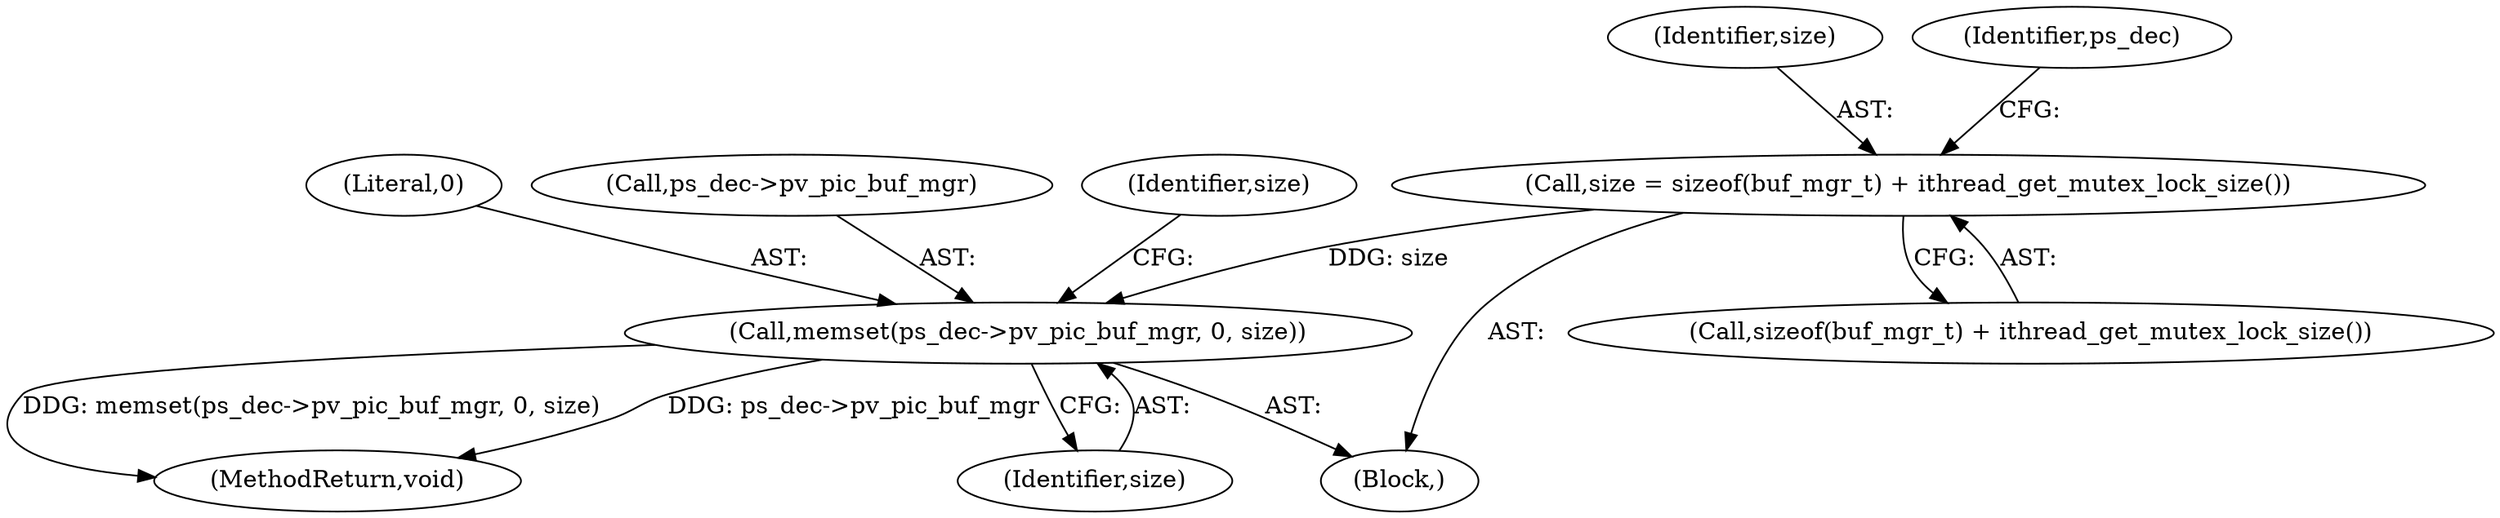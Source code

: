 digraph "0_Android_cc676ebd95247646e67907ccab150fb77a847335@API" {
"1000156" [label="(Call,size = sizeof(buf_mgr_t) + ithread_get_mutex_lock_size())"];
"1000162" [label="(Call,memset(ps_dec->pv_pic_buf_mgr, 0, size))"];
"1000166" [label="(Literal,0)"];
"1000157" [label="(Identifier,size)"];
"1000162" [label="(Call,memset(ps_dec->pv_pic_buf_mgr, 0, size))"];
"1000963" [label="(MethodReturn,void)"];
"1000158" [label="(Call,sizeof(buf_mgr_t) + ithread_get_mutex_lock_size())"];
"1000156" [label="(Call,size = sizeof(buf_mgr_t) + ithread_get_mutex_lock_size())"];
"1000164" [label="(Identifier,ps_dec)"];
"1000163" [label="(Call,ps_dec->pv_pic_buf_mgr)"];
"1000121" [label="(Block,)"];
"1000169" [label="(Identifier,size)"];
"1000167" [label="(Identifier,size)"];
"1000156" -> "1000121"  [label="AST: "];
"1000156" -> "1000158"  [label="CFG: "];
"1000157" -> "1000156"  [label="AST: "];
"1000158" -> "1000156"  [label="AST: "];
"1000164" -> "1000156"  [label="CFG: "];
"1000156" -> "1000162"  [label="DDG: size"];
"1000162" -> "1000121"  [label="AST: "];
"1000162" -> "1000167"  [label="CFG: "];
"1000163" -> "1000162"  [label="AST: "];
"1000166" -> "1000162"  [label="AST: "];
"1000167" -> "1000162"  [label="AST: "];
"1000169" -> "1000162"  [label="CFG: "];
"1000162" -> "1000963"  [label="DDG: ps_dec->pv_pic_buf_mgr"];
"1000162" -> "1000963"  [label="DDG: memset(ps_dec->pv_pic_buf_mgr, 0, size)"];
}
